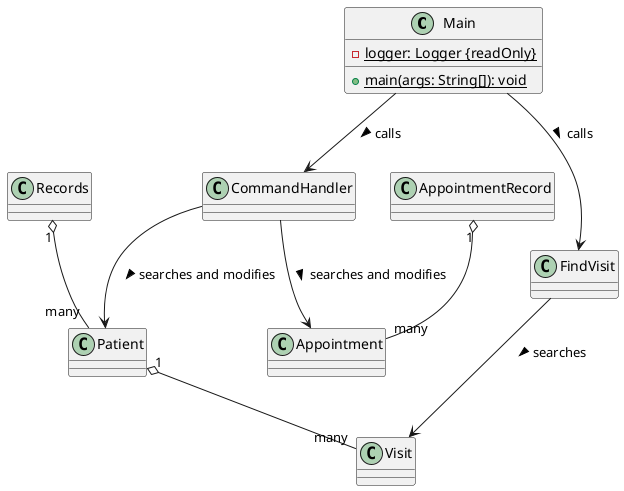 @startuml
'https://plantuml.com/class-diagram

class Main {
-{static} logger: Logger {readOnly}
+{static} main(args: String[]): void
}

class Patient {}
class Visit {}
class Main {}
class Records {}
class CommandHandler {}
class AppointmentRecord {}


CommandHandler --> Appointment : searches and modifies >
AppointmentRecord "1" o-- "many" Appointment
Main --> CommandHandler : calls >
Main --> FindVisit : calls >
CommandHandler --> Patient : searches and modifies >
FindVisit --> Visit : searches >
Records "1" o-- "many" Patient
Patient "1" o-- "many" Visit
@enduml
